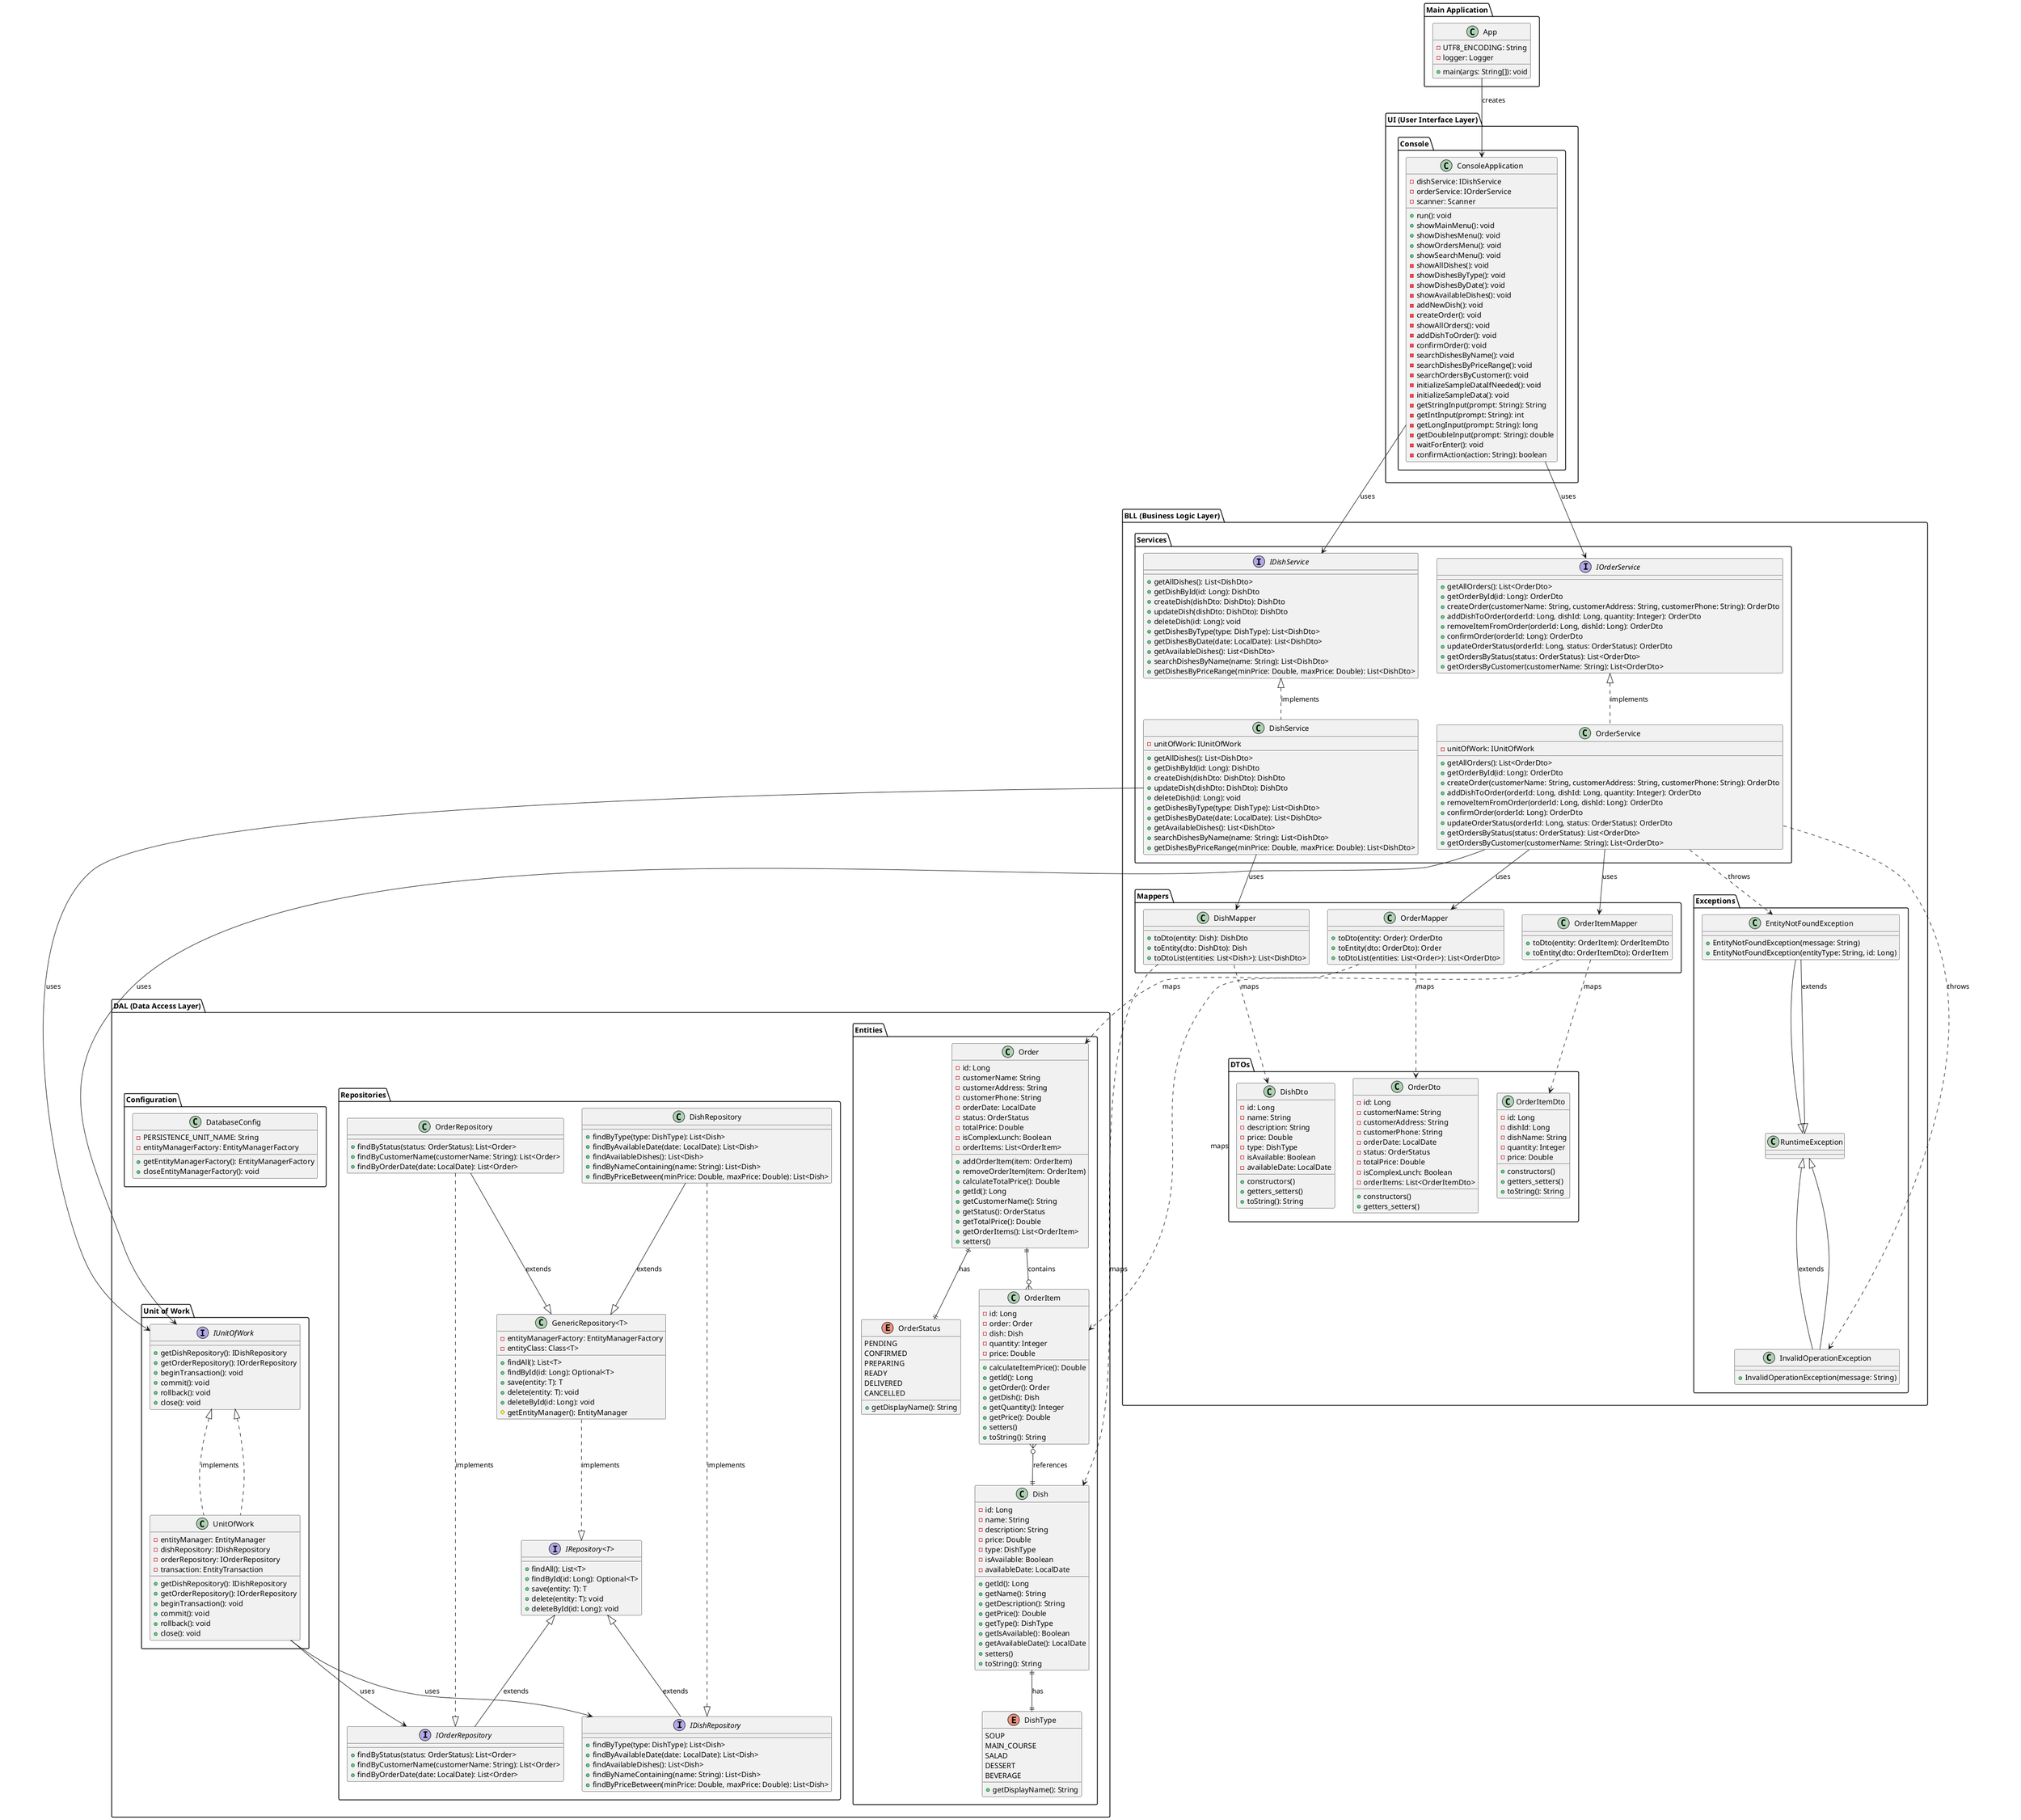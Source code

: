 @startuml FoodDeliverySystem

package "DAL (Data Access Layer)" {
    package "Entities" {
        enum DishType {
            SOUP
            MAIN_COURSE
            SALAD
            DESSERT
            BEVERAGE
            +getDisplayName(): String
        }
        
        enum OrderStatus {
            PENDING
            CONFIRMED
            PREPARING
            READY
            DELIVERED
            CANCELLED
            +getDisplayName(): String
        }
        
        class Dish {
            -id: Long
            -name: String
            -description: String
            -price: Double
            -type: DishType
            -isAvailable: Boolean
            -availableDate: LocalDate
            
            +getId(): Long
            +getName(): String
            +getDescription(): String
            +getPrice(): Double
            +getType(): DishType
            +getIsAvailable(): Boolean
            +getAvailableDate(): LocalDate
            +setters()
            +toString(): String
        }
        
        class Order {
            -id: Long
            -customerName: String
            -customerAddress: String
            -customerPhone: String
            -orderDate: LocalDate
            -status: OrderStatus
            -totalPrice: Double
            -isComplexLunch: Boolean
            -orderItems: List<OrderItem>
            
            +addOrderItem(item: OrderItem)
            +removeOrderItem(item: OrderItem)
            +calculateTotalPrice(): Double
            +getId(): Long
            +getCustomerName(): String
            +getStatus(): OrderStatus
            +getTotalPrice(): Double
            +getOrderItems(): List<OrderItem>
            +setters()
        }
        
        class OrderItem {
            -id: Long
            -order: Order
            -dish: Dish
            -quantity: Integer
            -price: Double
            
            +calculateItemPrice(): Double
            +getId(): Long
            +getOrder(): Order
            +getDish(): Dish
            +getQuantity(): Integer
            +getPrice(): Double
            +setters()
            +toString(): String
        }
    }
    
    package "Repositories" {
        interface "IRepository<T>" {
            +findAll(): List<T>
            +findById(id: Long): Optional<T>
            +save(entity: T): T
            +delete(entity: T): void
            +deleteById(id: Long): void
        }
        
        interface IDishRepository {
            +findByType(type: DishType): List<Dish>
            +findByAvailableDate(date: LocalDate): List<Dish>
            +findAvailableDishes(): List<Dish>
            +findByNameContaining(name: String): List<Dish>
            +findByPriceBetween(minPrice: Double, maxPrice: Double): List<Dish>
        }
        
        interface IOrderRepository {
            +findByStatus(status: OrderStatus): List<Order>
            +findByCustomerName(customerName: String): List<Order>
            +findByOrderDate(date: LocalDate): List<Order>
        }
        
        class "GenericRepository<T>" {
            -entityManagerFactory: EntityManagerFactory
            -entityClass: Class<T>
            
            +findAll(): List<T>
            +findById(id: Long): Optional<T>
            +save(entity: T): T
            +delete(entity: T): void
            +deleteById(id: Long): void
            #getEntityManager(): EntityManager
        }
        
        class DishRepository {
            +findByType(type: DishType): List<Dish>
            +findByAvailableDate(date: LocalDate): List<Dish>
            +findAvailableDishes(): List<Dish>
            +findByNameContaining(name: String): List<Dish>
            +findByPriceBetween(minPrice: Double, maxPrice: Double): List<Dish>
        }
        
        class OrderRepository {
            +findByStatus(status: OrderStatus): List<Order>
            +findByCustomerName(customerName: String): List<Order>
            +findByOrderDate(date: LocalDate): List<Order>
        }
    }
    
    package "Unit of Work" {
        interface IUnitOfWork {
            +getDishRepository(): IDishRepository
            +getOrderRepository(): IOrderRepository
            +beginTransaction(): void
            +commit(): void
            +rollback(): void
            +close(): void
        }
        
        class UnitOfWork implements IUnitOfWork {
            -entityManager: EntityManager
            -dishRepository: IDishRepository
            -orderRepository: IOrderRepository
            -transaction: EntityTransaction
            
            +getDishRepository(): IDishRepository
            +getOrderRepository(): IOrderRepository
            +beginTransaction(): void
            +commit(): void
            +rollback(): void
            +close(): void
        }
    }
    
    package "Configuration" {
        class DatabaseConfig {
            -PERSISTENCE_UNIT_NAME: String
            -entityManagerFactory: EntityManagerFactory
            
            +getEntityManagerFactory(): EntityManagerFactory
            +closeEntityManagerFactory(): void
        }
    }
}

package "BLL (Business Logic Layer)" {
    package "DTOs" {
        class DishDto {
            -id: Long
            -name: String
            -description: String
            -price: Double
            -type: DishType
            -isAvailable: Boolean
            -availableDate: LocalDate
            
            +constructors()
            +getters_setters()
            +toString(): String
        }
        
        class OrderDto {
            -id: Long
            -customerName: String
            -customerAddress: String
            -customerPhone: String
            -orderDate: LocalDate
            -status: OrderStatus
            -totalPrice: Double
            -isComplexLunch: Boolean
            -orderItems: List<OrderItemDto>
            
            +constructors()
            +getters_setters()
        }
        
        class OrderItemDto {
            -id: Long
            -dishId: Long
            -dishName: String
            -quantity: Integer
            -price: Double
            
            +constructors()
            +getters_setters()
            +toString(): String
        }
    }
    
    package "Mappers" {
        class DishMapper {
            +toDto(entity: Dish): DishDto
            +toEntity(dto: DishDto): Dish
            +toDtoList(entities: List<Dish>): List<DishDto>
        }
        
        class OrderMapper {
            +toDto(entity: Order): OrderDto
            +toEntity(dto: OrderDto): Order
            +toDtoList(entities: List<Order>): List<OrderDto>
        }
        
        class OrderItemMapper {
            +toDto(entity: OrderItem): OrderItemDto
            +toEntity(dto: OrderItemDto): OrderItem
        }
    }
    
    package "Services" {
        interface IDishService {
            +getAllDishes(): List<DishDto>
            +getDishById(id: Long): DishDto
            +createDish(dishDto: DishDto): DishDto
            +updateDish(dishDto: DishDto): DishDto
            +deleteDish(id: Long): void
            +getDishesByType(type: DishType): List<DishDto>
            +getDishesByDate(date: LocalDate): List<DishDto>
            +getAvailableDishes(): List<DishDto>
            +searchDishesByName(name: String): List<DishDto>
            +getDishesByPriceRange(minPrice: Double, maxPrice: Double): List<DishDto>
        }
        
        interface IOrderService {
            +getAllOrders(): List<OrderDto>
            +getOrderById(id: Long): OrderDto
            +createOrder(customerName: String, customerAddress: String, customerPhone: String): OrderDto
            +addDishToOrder(orderId: Long, dishId: Long, quantity: Integer): OrderDto
            +removeItemFromOrder(orderId: Long, dishId: Long): OrderDto
            +confirmOrder(orderId: Long): OrderDto
            +updateOrderStatus(orderId: Long, status: OrderStatus): OrderDto
            +getOrdersByStatus(status: OrderStatus): List<OrderDto>
            +getOrdersByCustomer(customerName: String): List<OrderDto>
        }
        
        class DishService {
            -unitOfWork: IUnitOfWork
            
            +getAllDishes(): List<DishDto>
            +getDishById(id: Long): DishDto
            +createDish(dishDto: DishDto): DishDto
            +updateDish(dishDto: DishDto): DishDto
            +deleteDish(id: Long): void
            +getDishesByType(type: DishType): List<DishDto>
            +getDishesByDate(date: LocalDate): List<DishDto>
            +getAvailableDishes(): List<DishDto>
            +searchDishesByName(name: String): List<DishDto>
            +getDishesByPriceRange(minPrice: Double, maxPrice: Double): List<DishDto>
        }
        
        class OrderService {
            -unitOfWork: IUnitOfWork
            
            +getAllOrders(): List<OrderDto>
            +getOrderById(id: Long): OrderDto
            +createOrder(customerName: String, customerAddress: String, customerPhone: String): OrderDto
            +addDishToOrder(orderId: Long, dishId: Long, quantity: Integer): OrderDto
            +removeItemFromOrder(orderId: Long, dishId: Long): OrderDto
            +confirmOrder(orderId: Long): OrderDto
            +updateOrderStatus(orderId: Long, status: OrderStatus): OrderDto
            +getOrdersByStatus(status: OrderStatus): List<OrderDto>
            +getOrdersByCustomer(customerName: String): List<OrderDto>
        }
    }
    
    package "Exceptions" {
        class EntityNotFoundException extends RuntimeException {
            +EntityNotFoundException(message: String)
            +EntityNotFoundException(entityType: String, id: Long)
        }
        
        class InvalidOperationException extends RuntimeException {
            +InvalidOperationException(message: String)
        }
    }
}

package "UI (User Interface Layer)" {
    package "Console" {
        class ConsoleApplication {
            -dishService: IDishService
            -orderService: IOrderService
            -scanner: Scanner
            
            +run(): void
            +showMainMenu(): void
            +showDishesMenu(): void
            +showOrdersMenu(): void
            +showSearchMenu(): void
            -showAllDishes(): void
            -showDishesByType(): void
            -showDishesByDate(): void
            -showAvailableDishes(): void
            -addNewDish(): void
            -createOrder(): void
            -showAllOrders(): void
            -addDishToOrder(): void
            -confirmOrder(): void
            -searchDishesByName(): void
            -searchDishesByPriceRange(): void
            -searchOrdersByCustomer(): void
            -initializeSampleDataIfNeeded(): void
            -initializeSampleData(): void
            -getStringInput(prompt: String): String
            -getIntInput(prompt: String): int
            -getLongInput(prompt: String): long
            -getDoubleInput(prompt: String): double
            -waitForEnter(): void
            -confirmAction(action: String): boolean
        }
    }
}

package "Main Application" {
    class App {
        -UTF8_ENCODING: String
        -logger: Logger
        
        +main(args: String[]): void
    }
}

' Relationships
Order ||--o{ OrderItem : contains
OrderItem }o--|| Dish : references
Order ||--|| OrderStatus : has
Dish ||--|| DishType : has

"IRepository<T>" <|-- IDishRepository : extends
"IRepository<T>" <|-- IOrderRepository : extends
"GenericRepository<T>" ..|> "IRepository<T>" : implements
DishRepository --|> "GenericRepository<T>" : extends
OrderRepository --|> "GenericRepository<T>" : extends
DishRepository ..|> IDishRepository : implements
OrderRepository ..|> IOrderRepository : implements

UnitOfWork --> IDishRepository : uses
UnitOfWork --> IOrderRepository : uses
IUnitOfWork <|.. UnitOfWork : implements

IDishService <|.. DishService : implements
IOrderService <|.. OrderService : implements
DishService --> IUnitOfWork : uses
OrderService --> IUnitOfWork : uses
DishService --> DishMapper : uses
OrderService --> OrderMapper : uses
OrderService --> OrderItemMapper : uses

ConsoleApplication --> IDishService : uses
ConsoleApplication --> IOrderService : uses

App --> ConsoleApplication : creates

DishMapper ..> Dish : maps
DishMapper ..> DishDto : maps
OrderMapper ..> Order : maps
OrderMapper ..> OrderDto : maps
OrderItemMapper ..> OrderItem : maps
OrderItemMapper ..> OrderItemDto : maps

EntityNotFoundException --|> RuntimeException : extends
InvalidOperationException --|> RuntimeException : extends
OrderService ..> EntityNotFoundException : throws
OrderService ..> InvalidOperationException : throws

@enduml
